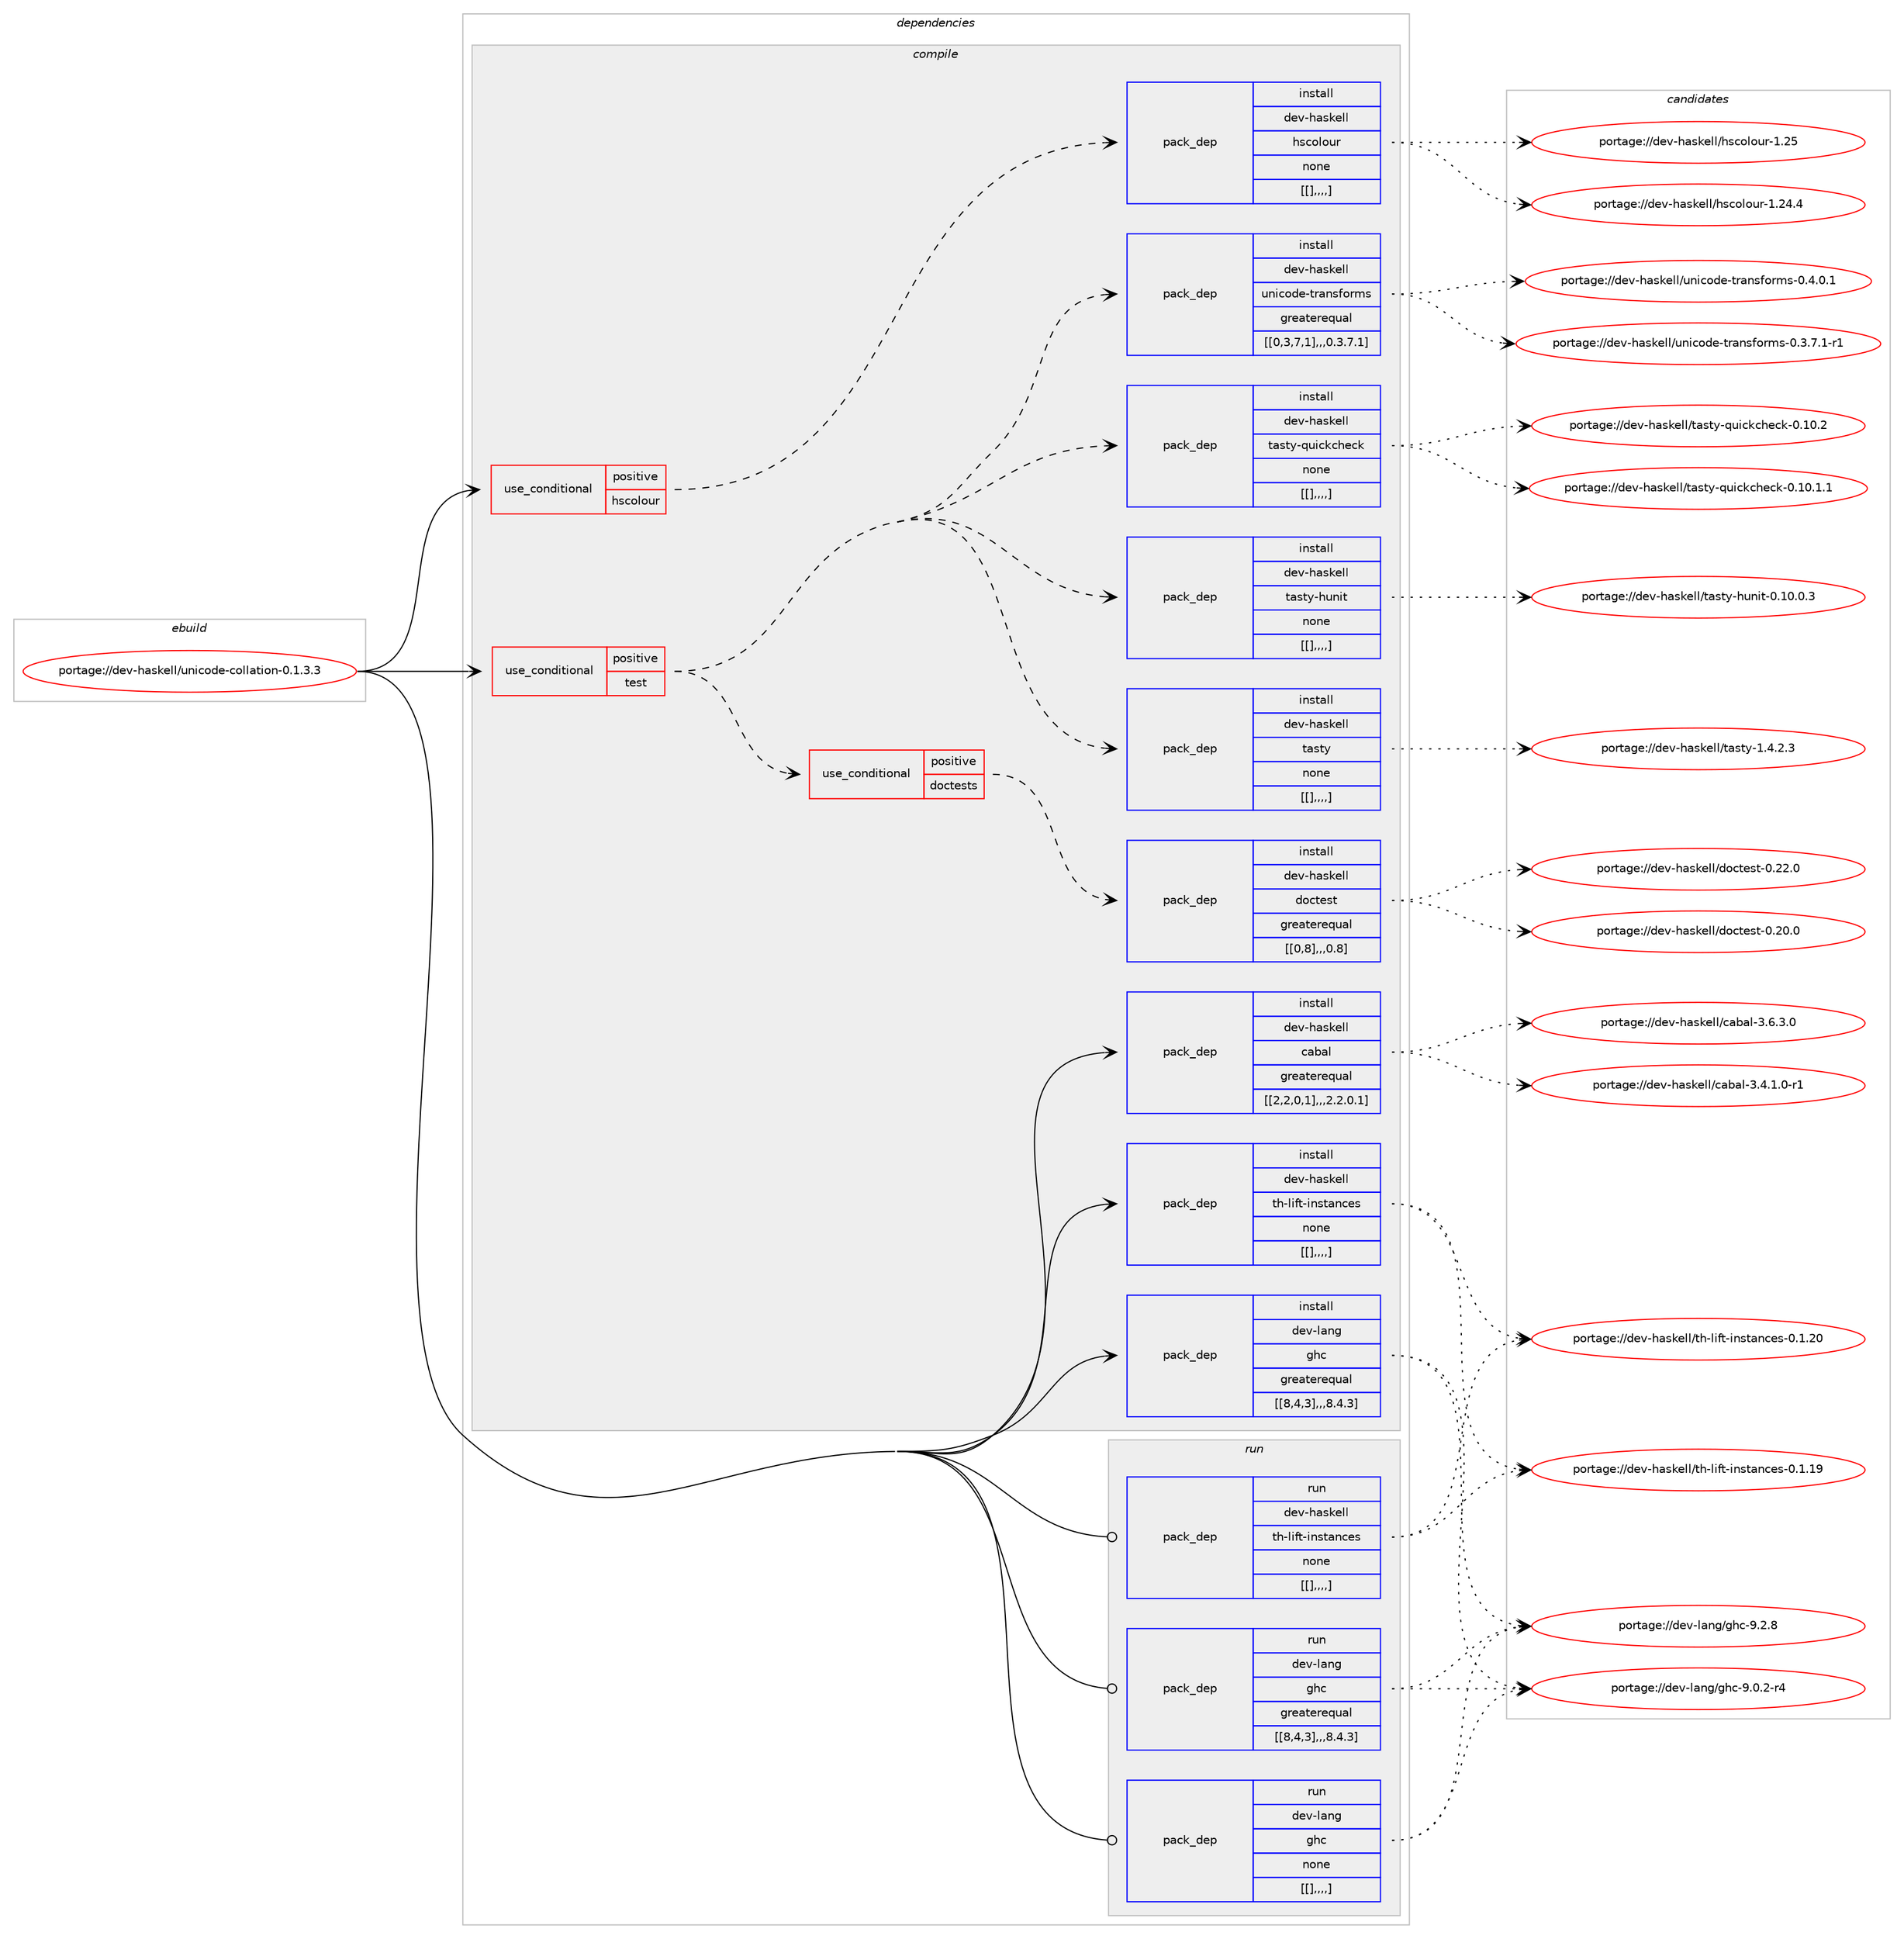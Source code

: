 digraph prolog {

# *************
# Graph options
# *************

newrank=true;
concentrate=true;
compound=true;
graph [rankdir=LR,fontname=Helvetica,fontsize=10,ranksep=1.5];#, ranksep=2.5, nodesep=0.2];
edge  [arrowhead=vee];
node  [fontname=Helvetica,fontsize=10];

# **********
# The ebuild
# **********

subgraph cluster_leftcol {
color=gray;
label=<<i>ebuild</i>>;
id [label="portage://dev-haskell/unicode-collation-0.1.3.3", color=red, width=4, href="../dev-haskell/unicode-collation-0.1.3.3.svg"];
}

# ****************
# The dependencies
# ****************

subgraph cluster_midcol {
color=gray;
label=<<i>dependencies</i>>;
subgraph cluster_compile {
fillcolor="#eeeeee";
style=filled;
label=<<i>compile</i>>;
subgraph cond21626 {
dependency90647 [label=<<TABLE BORDER="0" CELLBORDER="1" CELLSPACING="0" CELLPADDING="4"><TR><TD ROWSPAN="3" CELLPADDING="10">use_conditional</TD></TR><TR><TD>positive</TD></TR><TR><TD>hscolour</TD></TR></TABLE>>, shape=none, color=red];
subgraph pack67985 {
dependency90648 [label=<<TABLE BORDER="0" CELLBORDER="1" CELLSPACING="0" CELLPADDING="4" WIDTH="220"><TR><TD ROWSPAN="6" CELLPADDING="30">pack_dep</TD></TR><TR><TD WIDTH="110">install</TD></TR><TR><TD>dev-haskell</TD></TR><TR><TD>hscolour</TD></TR><TR><TD>none</TD></TR><TR><TD>[[],,,,]</TD></TR></TABLE>>, shape=none, color=blue];
}
dependency90647:e -> dependency90648:w [weight=20,style="dashed",arrowhead="vee"];
}
id:e -> dependency90647:w [weight=20,style="solid",arrowhead="vee"];
subgraph cond21627 {
dependency90649 [label=<<TABLE BORDER="0" CELLBORDER="1" CELLSPACING="0" CELLPADDING="4"><TR><TD ROWSPAN="3" CELLPADDING="10">use_conditional</TD></TR><TR><TD>positive</TD></TR><TR><TD>test</TD></TR></TABLE>>, shape=none, color=red];
subgraph pack67986 {
dependency90650 [label=<<TABLE BORDER="0" CELLBORDER="1" CELLSPACING="0" CELLPADDING="4" WIDTH="220"><TR><TD ROWSPAN="6" CELLPADDING="30">pack_dep</TD></TR><TR><TD WIDTH="110">install</TD></TR><TR><TD>dev-haskell</TD></TR><TR><TD>tasty</TD></TR><TR><TD>none</TD></TR><TR><TD>[[],,,,]</TD></TR></TABLE>>, shape=none, color=blue];
}
dependency90649:e -> dependency90650:w [weight=20,style="dashed",arrowhead="vee"];
subgraph pack67987 {
dependency90651 [label=<<TABLE BORDER="0" CELLBORDER="1" CELLSPACING="0" CELLPADDING="4" WIDTH="220"><TR><TD ROWSPAN="6" CELLPADDING="30">pack_dep</TD></TR><TR><TD WIDTH="110">install</TD></TR><TR><TD>dev-haskell</TD></TR><TR><TD>tasty-hunit</TD></TR><TR><TD>none</TD></TR><TR><TD>[[],,,,]</TD></TR></TABLE>>, shape=none, color=blue];
}
dependency90649:e -> dependency90651:w [weight=20,style="dashed",arrowhead="vee"];
subgraph pack67988 {
dependency90652 [label=<<TABLE BORDER="0" CELLBORDER="1" CELLSPACING="0" CELLPADDING="4" WIDTH="220"><TR><TD ROWSPAN="6" CELLPADDING="30">pack_dep</TD></TR><TR><TD WIDTH="110">install</TD></TR><TR><TD>dev-haskell</TD></TR><TR><TD>tasty-quickcheck</TD></TR><TR><TD>none</TD></TR><TR><TD>[[],,,,]</TD></TR></TABLE>>, shape=none, color=blue];
}
dependency90649:e -> dependency90652:w [weight=20,style="dashed",arrowhead="vee"];
subgraph pack67989 {
dependency90653 [label=<<TABLE BORDER="0" CELLBORDER="1" CELLSPACING="0" CELLPADDING="4" WIDTH="220"><TR><TD ROWSPAN="6" CELLPADDING="30">pack_dep</TD></TR><TR><TD WIDTH="110">install</TD></TR><TR><TD>dev-haskell</TD></TR><TR><TD>unicode-transforms</TD></TR><TR><TD>greaterequal</TD></TR><TR><TD>[[0,3,7,1],,,0.3.7.1]</TD></TR></TABLE>>, shape=none, color=blue];
}
dependency90649:e -> dependency90653:w [weight=20,style="dashed",arrowhead="vee"];
subgraph cond21628 {
dependency90654 [label=<<TABLE BORDER="0" CELLBORDER="1" CELLSPACING="0" CELLPADDING="4"><TR><TD ROWSPAN="3" CELLPADDING="10">use_conditional</TD></TR><TR><TD>positive</TD></TR><TR><TD>doctests</TD></TR></TABLE>>, shape=none, color=red];
subgraph pack67990 {
dependency90655 [label=<<TABLE BORDER="0" CELLBORDER="1" CELLSPACING="0" CELLPADDING="4" WIDTH="220"><TR><TD ROWSPAN="6" CELLPADDING="30">pack_dep</TD></TR><TR><TD WIDTH="110">install</TD></TR><TR><TD>dev-haskell</TD></TR><TR><TD>doctest</TD></TR><TR><TD>greaterequal</TD></TR><TR><TD>[[0,8],,,0.8]</TD></TR></TABLE>>, shape=none, color=blue];
}
dependency90654:e -> dependency90655:w [weight=20,style="dashed",arrowhead="vee"];
}
dependency90649:e -> dependency90654:w [weight=20,style="dashed",arrowhead="vee"];
}
id:e -> dependency90649:w [weight=20,style="solid",arrowhead="vee"];
subgraph pack67991 {
dependency90656 [label=<<TABLE BORDER="0" CELLBORDER="1" CELLSPACING="0" CELLPADDING="4" WIDTH="220"><TR><TD ROWSPAN="6" CELLPADDING="30">pack_dep</TD></TR><TR><TD WIDTH="110">install</TD></TR><TR><TD>dev-haskell</TD></TR><TR><TD>cabal</TD></TR><TR><TD>greaterequal</TD></TR><TR><TD>[[2,2,0,1],,,2.2.0.1]</TD></TR></TABLE>>, shape=none, color=blue];
}
id:e -> dependency90656:w [weight=20,style="solid",arrowhead="vee"];
subgraph pack67992 {
dependency90657 [label=<<TABLE BORDER="0" CELLBORDER="1" CELLSPACING="0" CELLPADDING="4" WIDTH="220"><TR><TD ROWSPAN="6" CELLPADDING="30">pack_dep</TD></TR><TR><TD WIDTH="110">install</TD></TR><TR><TD>dev-haskell</TD></TR><TR><TD>th-lift-instances</TD></TR><TR><TD>none</TD></TR><TR><TD>[[],,,,]</TD></TR></TABLE>>, shape=none, color=blue];
}
id:e -> dependency90657:w [weight=20,style="solid",arrowhead="vee"];
subgraph pack67993 {
dependency90658 [label=<<TABLE BORDER="0" CELLBORDER="1" CELLSPACING="0" CELLPADDING="4" WIDTH="220"><TR><TD ROWSPAN="6" CELLPADDING="30">pack_dep</TD></TR><TR><TD WIDTH="110">install</TD></TR><TR><TD>dev-lang</TD></TR><TR><TD>ghc</TD></TR><TR><TD>greaterequal</TD></TR><TR><TD>[[8,4,3],,,8.4.3]</TD></TR></TABLE>>, shape=none, color=blue];
}
id:e -> dependency90658:w [weight=20,style="solid",arrowhead="vee"];
}
subgraph cluster_compileandrun {
fillcolor="#eeeeee";
style=filled;
label=<<i>compile and run</i>>;
}
subgraph cluster_run {
fillcolor="#eeeeee";
style=filled;
label=<<i>run</i>>;
subgraph pack67994 {
dependency90659 [label=<<TABLE BORDER="0" CELLBORDER="1" CELLSPACING="0" CELLPADDING="4" WIDTH="220"><TR><TD ROWSPAN="6" CELLPADDING="30">pack_dep</TD></TR><TR><TD WIDTH="110">run</TD></TR><TR><TD>dev-haskell</TD></TR><TR><TD>th-lift-instances</TD></TR><TR><TD>none</TD></TR><TR><TD>[[],,,,]</TD></TR></TABLE>>, shape=none, color=blue];
}
id:e -> dependency90659:w [weight=20,style="solid",arrowhead="odot"];
subgraph pack67995 {
dependency90660 [label=<<TABLE BORDER="0" CELLBORDER="1" CELLSPACING="0" CELLPADDING="4" WIDTH="220"><TR><TD ROWSPAN="6" CELLPADDING="30">pack_dep</TD></TR><TR><TD WIDTH="110">run</TD></TR><TR><TD>dev-lang</TD></TR><TR><TD>ghc</TD></TR><TR><TD>greaterequal</TD></TR><TR><TD>[[8,4,3],,,8.4.3]</TD></TR></TABLE>>, shape=none, color=blue];
}
id:e -> dependency90660:w [weight=20,style="solid",arrowhead="odot"];
subgraph pack67996 {
dependency90661 [label=<<TABLE BORDER="0" CELLBORDER="1" CELLSPACING="0" CELLPADDING="4" WIDTH="220"><TR><TD ROWSPAN="6" CELLPADDING="30">pack_dep</TD></TR><TR><TD WIDTH="110">run</TD></TR><TR><TD>dev-lang</TD></TR><TR><TD>ghc</TD></TR><TR><TD>none</TD></TR><TR><TD>[[],,,,]</TD></TR></TABLE>>, shape=none, color=blue];
}
id:e -> dependency90661:w [weight=20,style="solid",arrowhead="odot"];
}
}

# **************
# The candidates
# **************

subgraph cluster_choices {
rank=same;
color=gray;
label=<<i>candidates</i>>;

subgraph choice67985 {
color=black;
nodesep=1;
choice100101118451049711510710110810847104115991111081111171144549465053 [label="portage://dev-haskell/hscolour-1.25", color=red, width=4,href="../dev-haskell/hscolour-1.25.svg"];
choice1001011184510497115107101108108471041159911110811111711445494650524652 [label="portage://dev-haskell/hscolour-1.24.4", color=red, width=4,href="../dev-haskell/hscolour-1.24.4.svg"];
dependency90648:e -> choice100101118451049711510710110810847104115991111081111171144549465053:w [style=dotted,weight="100"];
dependency90648:e -> choice1001011184510497115107101108108471041159911110811111711445494650524652:w [style=dotted,weight="100"];
}
subgraph choice67986 {
color=black;
nodesep=1;
choice100101118451049711510710110810847116971151161214549465246504651 [label="portage://dev-haskell/tasty-1.4.2.3", color=red, width=4,href="../dev-haskell/tasty-1.4.2.3.svg"];
dependency90650:e -> choice100101118451049711510710110810847116971151161214549465246504651:w [style=dotted,weight="100"];
}
subgraph choice67987 {
color=black;
nodesep=1;
choice1001011184510497115107101108108471169711511612145104117110105116454846494846484651 [label="portage://dev-haskell/tasty-hunit-0.10.0.3", color=red, width=4,href="../dev-haskell/tasty-hunit-0.10.0.3.svg"];
dependency90651:e -> choice1001011184510497115107101108108471169711511612145104117110105116454846494846484651:w [style=dotted,weight="100"];
}
subgraph choice67988 {
color=black;
nodesep=1;
choice100101118451049711510710110810847116971151161214511311710599107991041019910745484649484650 [label="portage://dev-haskell/tasty-quickcheck-0.10.2", color=red, width=4,href="../dev-haskell/tasty-quickcheck-0.10.2.svg"];
choice1001011184510497115107101108108471169711511612145113117105991079910410199107454846494846494649 [label="portage://dev-haskell/tasty-quickcheck-0.10.1.1", color=red, width=4,href="../dev-haskell/tasty-quickcheck-0.10.1.1.svg"];
dependency90652:e -> choice100101118451049711510710110810847116971151161214511311710599107991041019910745484649484650:w [style=dotted,weight="100"];
dependency90652:e -> choice1001011184510497115107101108108471169711511612145113117105991079910410199107454846494846494649:w [style=dotted,weight="100"];
}
subgraph choice67989 {
color=black;
nodesep=1;
choice1001011184510497115107101108108471171101059911110010145116114971101151021111141091154548465246484649 [label="portage://dev-haskell/unicode-transforms-0.4.0.1", color=red, width=4,href="../dev-haskell/unicode-transforms-0.4.0.1.svg"];
choice10010111845104971151071011081084711711010599111100101451161149711011510211111410911545484651465546494511449 [label="portage://dev-haskell/unicode-transforms-0.3.7.1-r1", color=red, width=4,href="../dev-haskell/unicode-transforms-0.3.7.1-r1.svg"];
dependency90653:e -> choice1001011184510497115107101108108471171101059911110010145116114971101151021111141091154548465246484649:w [style=dotted,weight="100"];
dependency90653:e -> choice10010111845104971151071011081084711711010599111100101451161149711011510211111410911545484651465546494511449:w [style=dotted,weight="100"];
}
subgraph choice67990 {
color=black;
nodesep=1;
choice1001011184510497115107101108108471001119911610111511645484650504648 [label="portage://dev-haskell/doctest-0.22.0", color=red, width=4,href="../dev-haskell/doctest-0.22.0.svg"];
choice1001011184510497115107101108108471001119911610111511645484650484648 [label="portage://dev-haskell/doctest-0.20.0", color=red, width=4,href="../dev-haskell/doctest-0.20.0.svg"];
dependency90655:e -> choice1001011184510497115107101108108471001119911610111511645484650504648:w [style=dotted,weight="100"];
dependency90655:e -> choice1001011184510497115107101108108471001119911610111511645484650484648:w [style=dotted,weight="100"];
}
subgraph choice67991 {
color=black;
nodesep=1;
choice100101118451049711510710110810847999798971084551465446514648 [label="portage://dev-haskell/cabal-3.6.3.0", color=red, width=4,href="../dev-haskell/cabal-3.6.3.0.svg"];
choice1001011184510497115107101108108479997989710845514652464946484511449 [label="portage://dev-haskell/cabal-3.4.1.0-r1", color=red, width=4,href="../dev-haskell/cabal-3.4.1.0-r1.svg"];
dependency90656:e -> choice100101118451049711510710110810847999798971084551465446514648:w [style=dotted,weight="100"];
dependency90656:e -> choice1001011184510497115107101108108479997989710845514652464946484511449:w [style=dotted,weight="100"];
}
subgraph choice67992 {
color=black;
nodesep=1;
choice1001011184510497115107101108108471161044510810510211645105110115116971109910111545484649465048 [label="portage://dev-haskell/th-lift-instances-0.1.20", color=red, width=4,href="../dev-haskell/th-lift-instances-0.1.20.svg"];
choice1001011184510497115107101108108471161044510810510211645105110115116971109910111545484649464957 [label="portage://dev-haskell/th-lift-instances-0.1.19", color=red, width=4,href="../dev-haskell/th-lift-instances-0.1.19.svg"];
dependency90657:e -> choice1001011184510497115107101108108471161044510810510211645105110115116971109910111545484649465048:w [style=dotted,weight="100"];
dependency90657:e -> choice1001011184510497115107101108108471161044510810510211645105110115116971109910111545484649464957:w [style=dotted,weight="100"];
}
subgraph choice67993 {
color=black;
nodesep=1;
choice10010111845108971101034710310499455746504656 [label="portage://dev-lang/ghc-9.2.8", color=red, width=4,href="../dev-lang/ghc-9.2.8.svg"];
choice100101118451089711010347103104994557464846504511452 [label="portage://dev-lang/ghc-9.0.2-r4", color=red, width=4,href="../dev-lang/ghc-9.0.2-r4.svg"];
dependency90658:e -> choice10010111845108971101034710310499455746504656:w [style=dotted,weight="100"];
dependency90658:e -> choice100101118451089711010347103104994557464846504511452:w [style=dotted,weight="100"];
}
subgraph choice67994 {
color=black;
nodesep=1;
choice1001011184510497115107101108108471161044510810510211645105110115116971109910111545484649465048 [label="portage://dev-haskell/th-lift-instances-0.1.20", color=red, width=4,href="../dev-haskell/th-lift-instances-0.1.20.svg"];
choice1001011184510497115107101108108471161044510810510211645105110115116971109910111545484649464957 [label="portage://dev-haskell/th-lift-instances-0.1.19", color=red, width=4,href="../dev-haskell/th-lift-instances-0.1.19.svg"];
dependency90659:e -> choice1001011184510497115107101108108471161044510810510211645105110115116971109910111545484649465048:w [style=dotted,weight="100"];
dependency90659:e -> choice1001011184510497115107101108108471161044510810510211645105110115116971109910111545484649464957:w [style=dotted,weight="100"];
}
subgraph choice67995 {
color=black;
nodesep=1;
choice10010111845108971101034710310499455746504656 [label="portage://dev-lang/ghc-9.2.8", color=red, width=4,href="../dev-lang/ghc-9.2.8.svg"];
choice100101118451089711010347103104994557464846504511452 [label="portage://dev-lang/ghc-9.0.2-r4", color=red, width=4,href="../dev-lang/ghc-9.0.2-r4.svg"];
dependency90660:e -> choice10010111845108971101034710310499455746504656:w [style=dotted,weight="100"];
dependency90660:e -> choice100101118451089711010347103104994557464846504511452:w [style=dotted,weight="100"];
}
subgraph choice67996 {
color=black;
nodesep=1;
choice10010111845108971101034710310499455746504656 [label="portage://dev-lang/ghc-9.2.8", color=red, width=4,href="../dev-lang/ghc-9.2.8.svg"];
choice100101118451089711010347103104994557464846504511452 [label="portage://dev-lang/ghc-9.0.2-r4", color=red, width=4,href="../dev-lang/ghc-9.0.2-r4.svg"];
dependency90661:e -> choice10010111845108971101034710310499455746504656:w [style=dotted,weight="100"];
dependency90661:e -> choice100101118451089711010347103104994557464846504511452:w [style=dotted,weight="100"];
}
}

}
